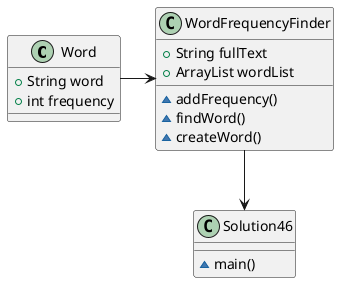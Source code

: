 @startuml
'https://plantuml.com/sequence-diagram

class Word{
+String word
+int frequency

}

class WordFrequencyFinder{
    +String fullText
    +ArrayList wordList

    ~addFrequency()
    ~findWord()
    ~createWord()

}

class Solution46{
~main()

}

Word -> WordFrequencyFinder
WordFrequencyFinder --> Solution46
@enduml